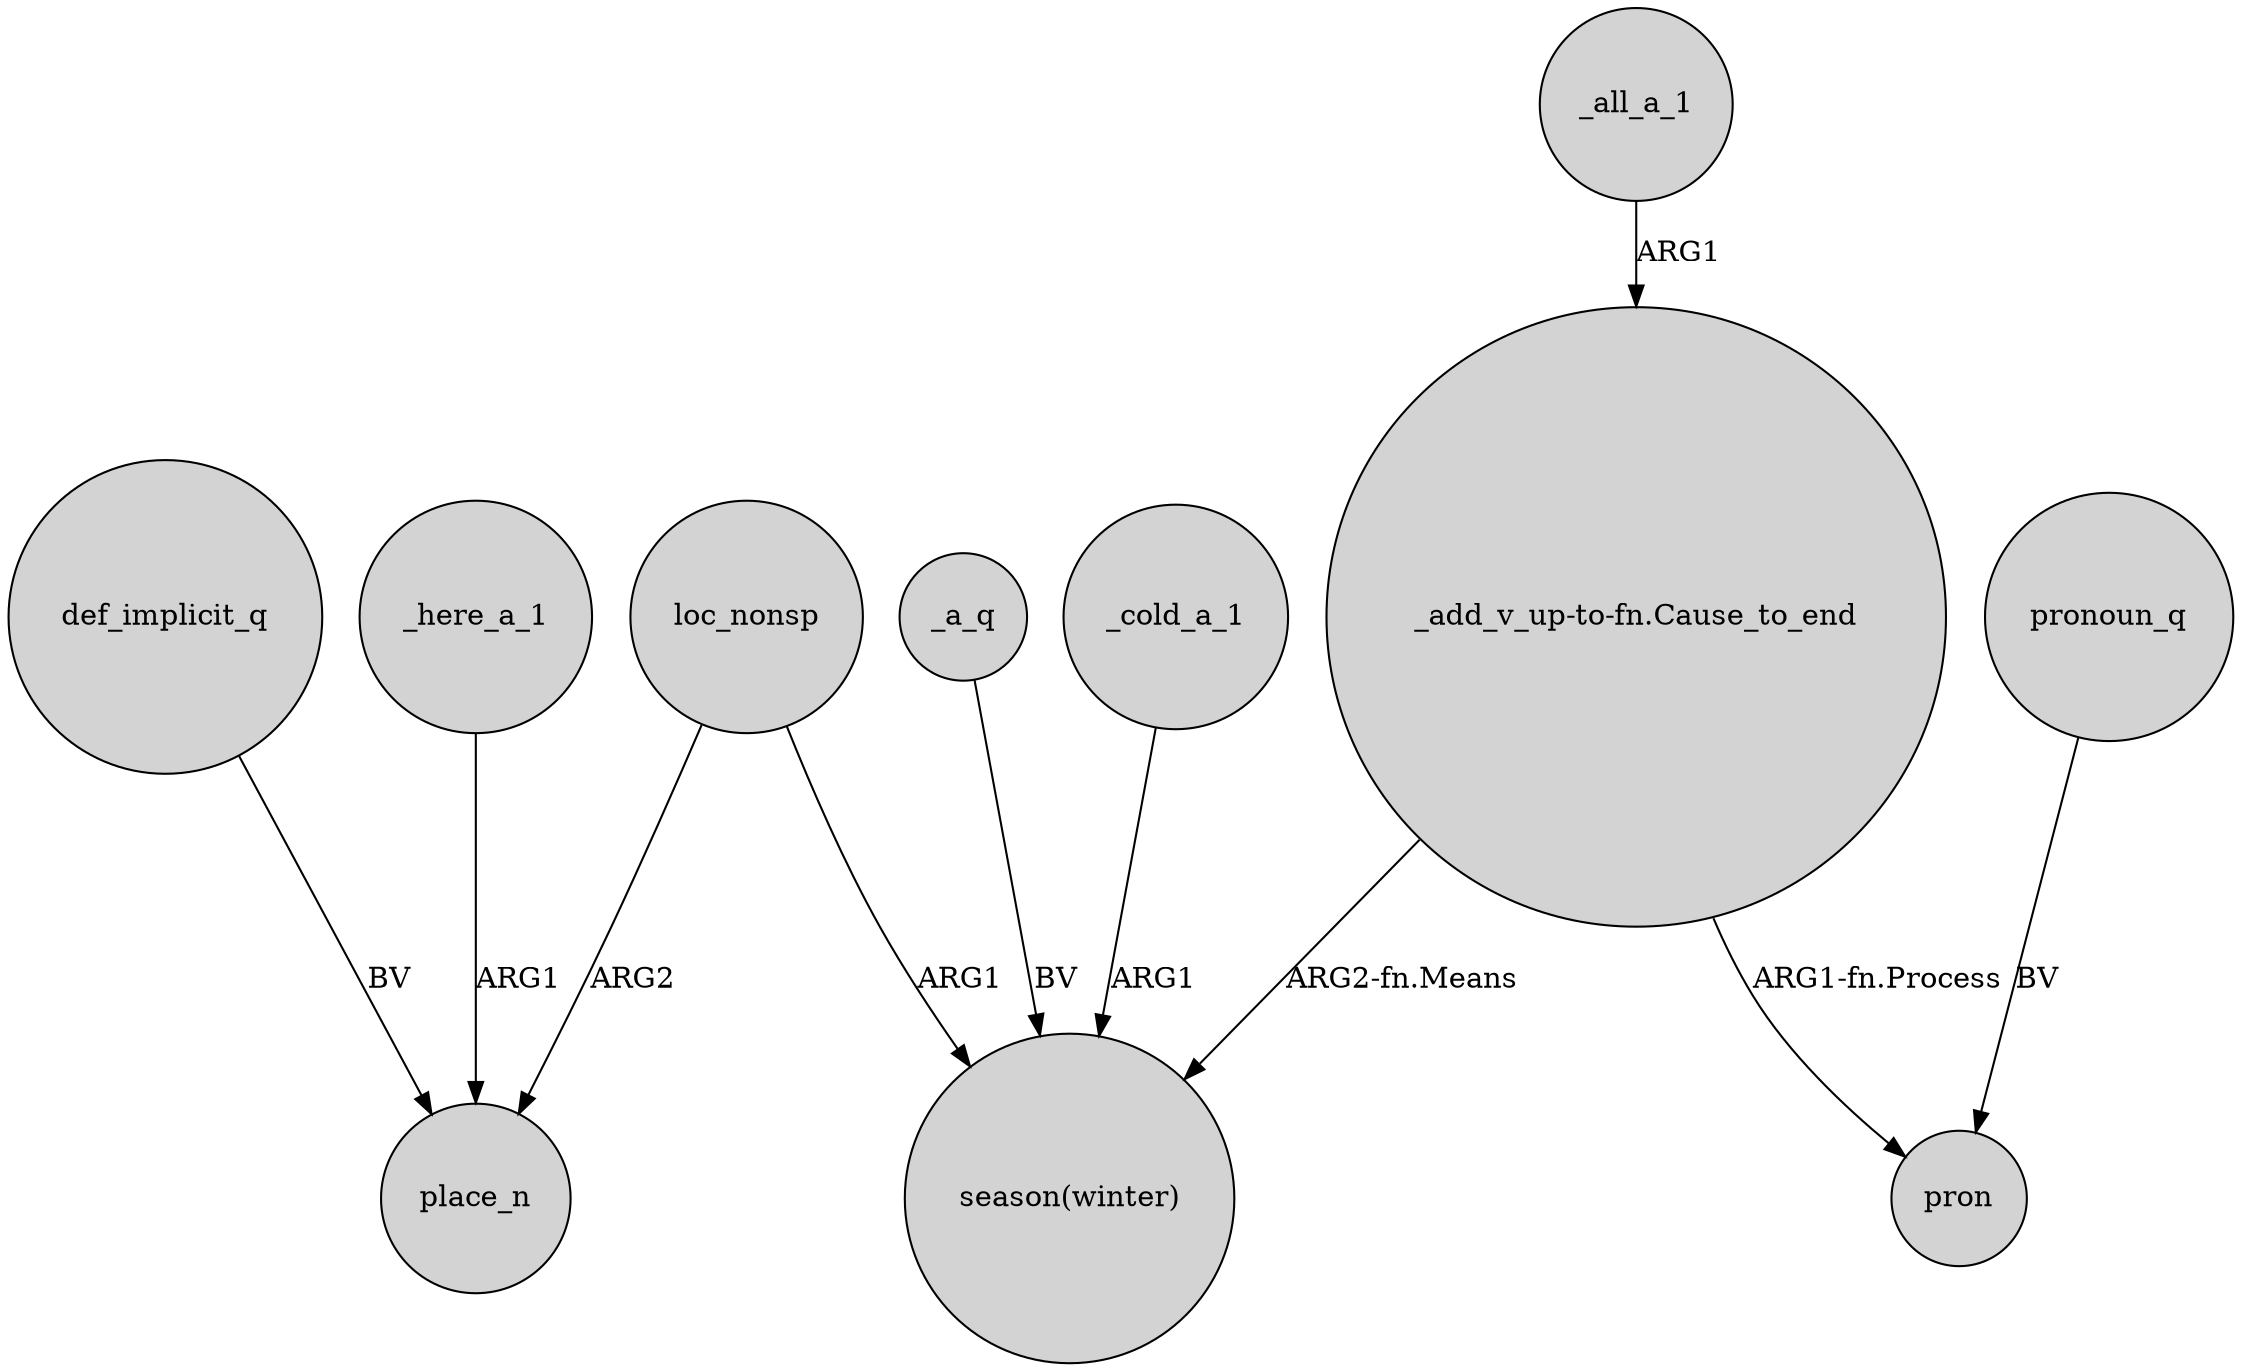 digraph {
	node [shape=circle style=filled]
	loc_nonsp -> place_n [label=ARG2]
	_a_q -> "season(winter)" [label=BV]
	_here_a_1 -> place_n [label=ARG1]
	def_implicit_q -> place_n [label=BV]
	_cold_a_1 -> "season(winter)" [label=ARG1]
	_all_a_1 -> "_add_v_up-to-fn.Cause_to_end" [label=ARG1]
	"_add_v_up-to-fn.Cause_to_end" -> pron [label="ARG1-fn.Process"]
	"_add_v_up-to-fn.Cause_to_end" -> "season(winter)" [label="ARG2-fn.Means"]
	pronoun_q -> pron [label=BV]
	loc_nonsp -> "season(winter)" [label=ARG1]
}
